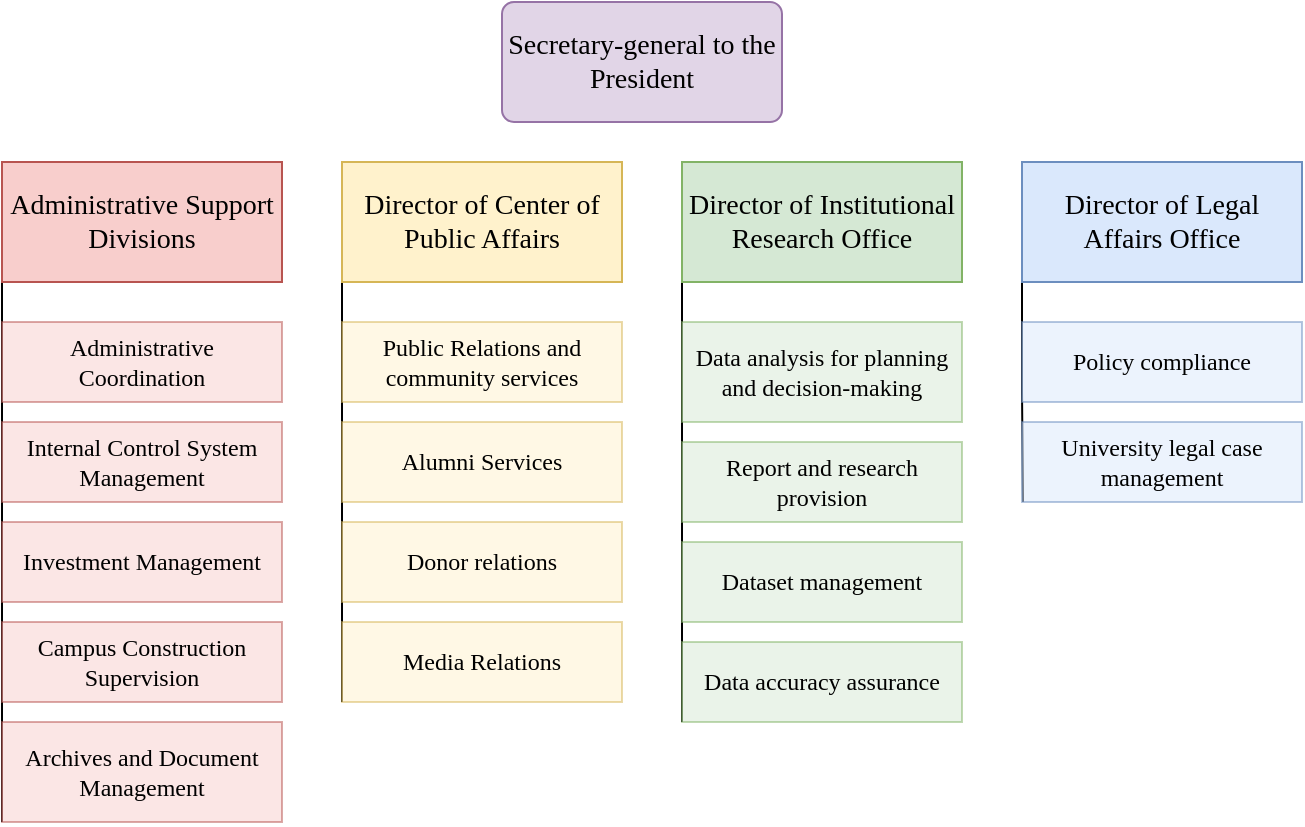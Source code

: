 <mxfile version="26.0.5">
  <diagram id="R2lEEEUBdFMjLlhIrx00" name="Page-1">
    <mxGraphModel dx="954" dy="592" grid="1" gridSize="10" guides="1" tooltips="1" connect="1" arrows="1" fold="1" page="1" pageScale="1" pageWidth="850" pageHeight="1100" math="0" shadow="0" extFonts="Permanent Marker^https://fonts.googleapis.com/css?family=Permanent+Marker">
      <root>
        <mxCell id="0" />
        <mxCell id="1" parent="0" />
        <mxCell id="oI66ApPNf6wY2bTdwEYu-36" value="" style="edgeStyle=elbowEdgeStyle;html=1;endArrow=none;elbow=vertical;rounded=0;exitX=0.5;exitY=1;exitDx=0;exitDy=0;entryX=0.5;entryY=1;entryDx=0;entryDy=0;" edge="1" parent="1">
          <mxGeometry width="160" relative="1" as="geometry">
            <mxPoint x="570" y="220" as="sourcePoint" />
            <mxPoint x="570.5" y="330" as="targetPoint" />
          </mxGeometry>
        </mxCell>
        <mxCell id="oI66ApPNf6wY2bTdwEYu-35" value="" style="edgeStyle=elbowEdgeStyle;html=1;endArrow=none;elbow=vertical;rounded=0;exitX=0;exitY=1;exitDx=0;exitDy=0;entryX=0;entryY=1;entryDx=0;entryDy=0;" edge="1" parent="1" source="oI66ApPNf6wY2bTdwEYu-8" target="oI66ApPNf6wY2bTdwEYu-27">
          <mxGeometry width="160" relative="1" as="geometry">
            <mxPoint x="469.5" y="220" as="sourcePoint" />
            <mxPoint x="469.5" y="490" as="targetPoint" />
          </mxGeometry>
        </mxCell>
        <mxCell id="oI66ApPNf6wY2bTdwEYu-34" value="" style="edgeStyle=elbowEdgeStyle;html=1;endArrow=none;elbow=vertical;rounded=0;exitX=0;exitY=1;exitDx=0;exitDy=0;entryX=0;entryY=1;entryDx=0;entryDy=0;" edge="1" parent="1" source="oI66ApPNf6wY2bTdwEYu-1" target="oI66ApPNf6wY2bTdwEYu-6">
          <mxGeometry width="160" relative="1" as="geometry">
            <mxPoint x="299.5" y="220" as="sourcePoint" />
            <mxPoint x="299.5" y="490" as="targetPoint" />
          </mxGeometry>
        </mxCell>
        <mxCell id="oI66ApPNf6wY2bTdwEYu-33" value="" style="edgeStyle=elbowEdgeStyle;html=1;endArrow=none;elbow=vertical;rounded=0;exitX=0;exitY=1;exitDx=0;exitDy=0;entryX=0;entryY=1;entryDx=0;entryDy=0;" edge="1" parent="1" source="oI66ApPNf6wY2bTdwEYu-11" target="oI66ApPNf6wY2bTdwEYu-16">
          <mxGeometry width="160" relative="1" as="geometry">
            <mxPoint x="340" y="310" as="sourcePoint" />
            <mxPoint x="500" y="310" as="targetPoint" />
          </mxGeometry>
        </mxCell>
        <mxCell id="oI66ApPNf6wY2bTdwEYu-1" value="&lt;span id=&quot;docs-internal-guid-33c31ebf-7fff-bb02-e967-0eabbec49daa&quot;&gt;&lt;span style=&quot;background-color: transparent; font-variant-numeric: normal; font-variant-east-asian: normal; font-variant-alternates: normal; font-variant-position: normal; font-variant-emoji: normal; vertical-align: baseline; white-space-collapse: preserve;&quot;&gt;&lt;font style=&quot;font-size: 14px;&quot; face=&quot;Verdana&quot;&gt;Director of Center of Public Affairs&lt;/font&gt;&lt;/span&gt;&lt;/span&gt;" style="whiteSpace=wrap;html=1;align=center;fillColor=#fff2cc;strokeColor=#d6b656;" vertex="1" parent="1">
          <mxGeometry x="230" y="160" width="140" height="60" as="geometry" />
        </mxCell>
        <mxCell id="oI66ApPNf6wY2bTdwEYu-2" value="&lt;font face=&quot;Verdana&quot; style=&quot;font-size: 12px;&quot;&gt;Public Relations and community services&lt;/font&gt;" style="whiteSpace=wrap;html=1;align=center;fillColor=#fff2cc;strokeColor=#d6b656;opacity=50;" vertex="1" parent="1">
          <mxGeometry x="230" y="240" width="140" height="40" as="geometry" />
        </mxCell>
        <mxCell id="oI66ApPNf6wY2bTdwEYu-3" value="&lt;font face=&quot;Verdana&quot;&gt;Alumni Services&lt;/font&gt;" style="whiteSpace=wrap;html=1;align=center;fillColor=#fff2cc;strokeColor=#d6b656;opacity=50;" vertex="1" parent="1">
          <mxGeometry x="230" y="290" width="140" height="40" as="geometry" />
        </mxCell>
        <mxCell id="oI66ApPNf6wY2bTdwEYu-4" value="&lt;font face=&quot;Verdana&quot;&gt;Donor relations&lt;/font&gt;" style="whiteSpace=wrap;html=1;align=center;fillColor=#fff2cc;strokeColor=#d6b656;opacity=50;" vertex="1" parent="1">
          <mxGeometry x="230" y="340" width="140" height="40" as="geometry" />
        </mxCell>
        <mxCell id="oI66ApPNf6wY2bTdwEYu-6" value="&lt;font face=&quot;Verdana&quot;&gt;Media Relations&lt;/font&gt;" style="whiteSpace=wrap;html=1;align=center;fillColor=#fff2cc;strokeColor=#d6b656;opacity=50;" vertex="1" parent="1">
          <mxGeometry x="230" y="390" width="140" height="40" as="geometry" />
        </mxCell>
        <mxCell id="oI66ApPNf6wY2bTdwEYu-8" value="&lt;font style=&quot;font-size: 14px;&quot; face=&quot;Verdana&quot;&gt;&lt;span style=&quot;white-space-collapse: preserve;&quot;&gt;Director of &lt;/span&gt;Institutional Research Office&lt;/font&gt;" style="whiteSpace=wrap;html=1;align=center;fillColor=#d5e8d4;strokeColor=#82b366;" vertex="1" parent="1">
          <mxGeometry x="400" y="160" width="140" height="60" as="geometry" />
        </mxCell>
        <mxCell id="oI66ApPNf6wY2bTdwEYu-9" value="&lt;font style=&quot;font-size: 14px;&quot; face=&quot;Verdana&quot;&gt;Secretary-general to the President&lt;/font&gt;" style="rounded=1;arcSize=10;whiteSpace=wrap;html=1;align=center;fillColor=#e1d5e7;strokeColor=#9673a6;" vertex="1" parent="1">
          <mxGeometry x="310" y="80" width="140" height="60" as="geometry" />
        </mxCell>
        <mxCell id="oI66ApPNf6wY2bTdwEYu-10" value="&lt;font style=&quot;font-size: 14px;&quot; face=&quot;Verdana&quot;&gt;&lt;span style=&quot;white-space-collapse: preserve;&quot;&gt;Director of &lt;/span&gt;&lt;/font&gt;&lt;font face=&quot;Verdana&quot;&gt;&lt;span style=&quot;font-size: 14px;&quot;&gt;Legal Affairs Office&lt;/span&gt;&lt;/font&gt;" style="whiteSpace=wrap;html=1;align=center;fillColor=#dae8fc;strokeColor=#6c8ebf;" vertex="1" parent="1">
          <mxGeometry x="570" y="160" width="140" height="60" as="geometry" />
        </mxCell>
        <mxCell id="oI66ApPNf6wY2bTdwEYu-11" value="&lt;font face=&quot;Verdana&quot;&gt;&lt;span style=&quot;font-size: 14px; white-space-collapse: preserve;&quot;&gt;Administrative Support Divisions&lt;/span&gt;&lt;/font&gt;" style="whiteSpace=wrap;html=1;align=center;fillColor=#f8cecc;strokeColor=#b85450;" vertex="1" parent="1">
          <mxGeometry x="60" y="160" width="140" height="60" as="geometry" />
        </mxCell>
        <mxCell id="oI66ApPNf6wY2bTdwEYu-12" value="&lt;font face=&quot;Verdana&quot;&gt;Administrative Coordination&lt;/font&gt;" style="whiteSpace=wrap;html=1;align=center;fillColor=#F8CECC;strokeColor=#b85450;opacity=50;" vertex="1" parent="1">
          <mxGeometry x="60" y="240" width="140" height="40" as="geometry" />
        </mxCell>
        <mxCell id="oI66ApPNf6wY2bTdwEYu-13" value="&lt;font face=&quot;Verdana&quot;&gt;Internal Control System Management&lt;/font&gt;" style="whiteSpace=wrap;html=1;align=center;fillColor=#F8CECC;strokeColor=#b85450;opacity=50;" vertex="1" parent="1">
          <mxGeometry x="60" y="290" width="140" height="40" as="geometry" />
        </mxCell>
        <mxCell id="oI66ApPNf6wY2bTdwEYu-14" value="&lt;font face=&quot;Verdana&quot;&gt;Investment Management&lt;/font&gt;" style="whiteSpace=wrap;html=1;align=center;fillColor=#F8CECC;strokeColor=#b85450;opacity=50;" vertex="1" parent="1">
          <mxGeometry x="60" y="340" width="140" height="40" as="geometry" />
        </mxCell>
        <mxCell id="oI66ApPNf6wY2bTdwEYu-15" value="&lt;font face=&quot;Verdana&quot;&gt;Campus Construction Supervision&lt;/font&gt;" style="whiteSpace=wrap;html=1;align=center;fillColor=#F8CECC;strokeColor=#b85450;opacity=50;" vertex="1" parent="1">
          <mxGeometry x="60" y="390" width="140" height="40" as="geometry" />
        </mxCell>
        <mxCell id="oI66ApPNf6wY2bTdwEYu-16" value="&lt;font face=&quot;Verdana&quot;&gt;Archives and Document Management&lt;/font&gt;" style="whiteSpace=wrap;html=1;align=center;fillColor=#F8CECC;strokeColor=#b85450;opacity=50;" vertex="1" parent="1">
          <mxGeometry x="60" y="440" width="140" height="50" as="geometry" />
        </mxCell>
        <mxCell id="oI66ApPNf6wY2bTdwEYu-20" value="&lt;font face=&quot;Verdana&quot;&gt;Policy compliance&lt;/font&gt;" style="whiteSpace=wrap;html=1;align=center;fillColor=#dae8fc;strokeColor=#6c8ebf;opacity=50;" vertex="1" parent="1">
          <mxGeometry x="570" y="240" width="140" height="40" as="geometry" />
        </mxCell>
        <mxCell id="oI66ApPNf6wY2bTdwEYu-21" value="&lt;font face=&quot;Verdana&quot;&gt;University legal case management&lt;/font&gt;" style="whiteSpace=wrap;html=1;align=center;fillColor=#dae8fc;strokeColor=#6c8ebf;opacity=50;" vertex="1" parent="1">
          <mxGeometry x="570" y="290" width="140" height="40" as="geometry" />
        </mxCell>
        <mxCell id="oI66ApPNf6wY2bTdwEYu-24" value="&lt;font face=&quot;Verdana&quot;&gt;Data analysis for planning and decision-making&lt;/font&gt;" style="whiteSpace=wrap;html=1;align=center;fillColor=#d5e8d4;strokeColor=#82b366;opacity=50;" vertex="1" parent="1">
          <mxGeometry x="400" y="240" width="140" height="50" as="geometry" />
        </mxCell>
        <mxCell id="oI66ApPNf6wY2bTdwEYu-25" value="&lt;font face=&quot;Verdana&quot;&gt;Report and research provision&lt;/font&gt;" style="whiteSpace=wrap;html=1;align=center;fillColor=#d5e8d4;strokeColor=#82b366;opacity=50;" vertex="1" parent="1">
          <mxGeometry x="400" y="300" width="140" height="40" as="geometry" />
        </mxCell>
        <mxCell id="oI66ApPNf6wY2bTdwEYu-26" value="&lt;font face=&quot;Verdana&quot;&gt;Dataset management&lt;/font&gt;" style="whiteSpace=wrap;html=1;align=center;fillColor=#d5e8d4;strokeColor=#82b366;opacity=50;" vertex="1" parent="1">
          <mxGeometry x="400" y="350" width="140" height="40" as="geometry" />
        </mxCell>
        <mxCell id="oI66ApPNf6wY2bTdwEYu-27" value="&lt;font face=&quot;Verdana&quot;&gt;Data accuracy assurance&lt;/font&gt;" style="whiteSpace=wrap;html=1;align=center;fillColor=#d5e8d4;strokeColor=#82b366;opacity=50;" vertex="1" parent="1">
          <mxGeometry x="400" y="400" width="140" height="40" as="geometry" />
        </mxCell>
      </root>
    </mxGraphModel>
  </diagram>
</mxfile>
